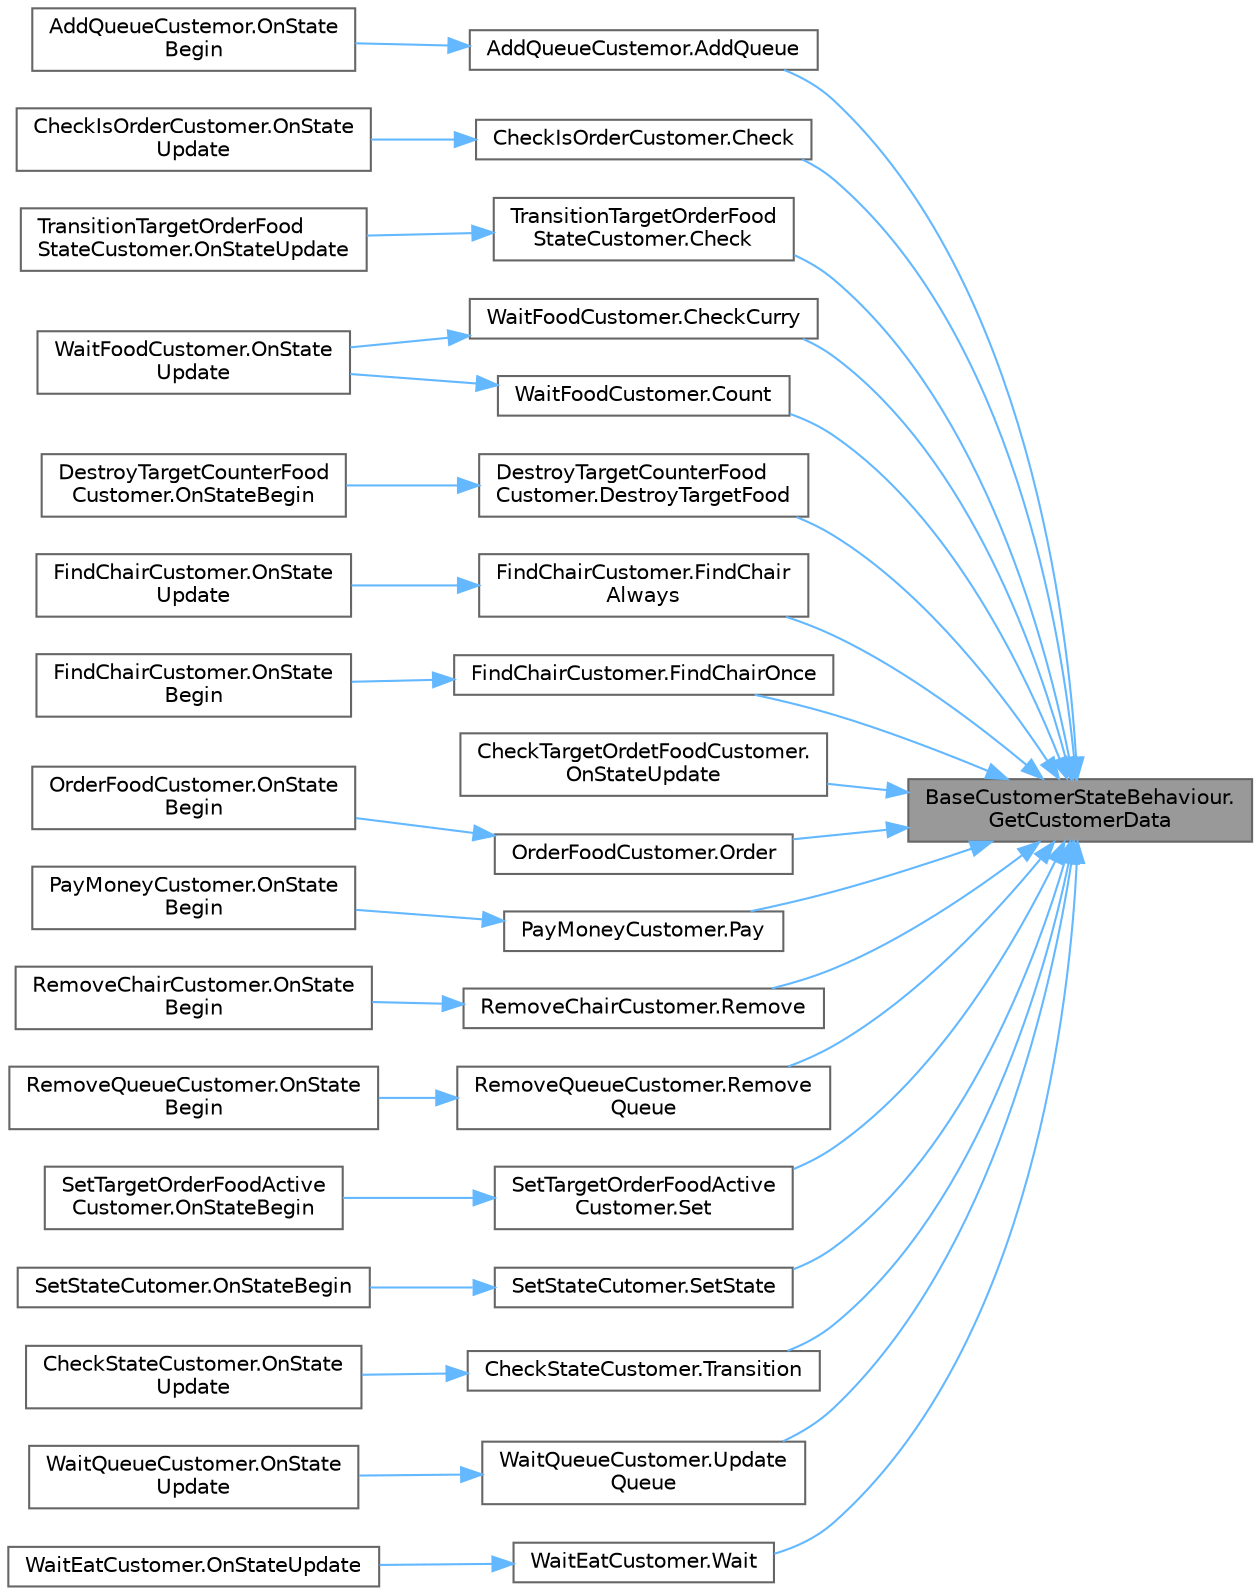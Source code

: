 digraph "BaseCustomerStateBehaviour.GetCustomerData"
{
 // LATEX_PDF_SIZE
  bgcolor="transparent";
  edge [fontname=Helvetica,fontsize=10,labelfontname=Helvetica,labelfontsize=10];
  node [fontname=Helvetica,fontsize=10,shape=box,height=0.2,width=0.4];
  rankdir="RL";
  Node1 [id="Node000001",label="BaseCustomerStateBehaviour.\lGetCustomerData",height=0.2,width=0.4,color="gray40", fillcolor="grey60", style="filled", fontcolor="black",tooltip="客情報が存在するかのチェック"];
  Node1 -> Node2 [id="edge36_Node000001_Node000002",dir="back",color="steelblue1",style="solid",tooltip=" "];
  Node2 [id="Node000002",label="AddQueueCustemor.AddQueue",height=0.2,width=0.4,color="grey40", fillcolor="white", style="filled",URL="$class_add_queue_custemor.html#a8f7237960ac40dc54b2e03586f097da9",tooltip=" "];
  Node2 -> Node3 [id="edge37_Node000002_Node000003",dir="back",color="steelblue1",style="solid",tooltip=" "];
  Node3 [id="Node000003",label="AddQueueCustemor.OnState\lBegin",height=0.2,width=0.4,color="grey40", fillcolor="white", style="filled",URL="$class_add_queue_custemor.html#abc2b71540162c03d198dbfa033aff40b",tooltip=" "];
  Node1 -> Node4 [id="edge38_Node000001_Node000004",dir="back",color="steelblue1",style="solid",tooltip=" "];
  Node4 [id="Node000004",label="CheckIsOrderCustomer.Check",height=0.2,width=0.4,color="grey40", fillcolor="white", style="filled",URL="$class_check_is_order_customer.html#a8826eaedc471b880789c0b9dc221c807",tooltip=" "];
  Node4 -> Node5 [id="edge39_Node000004_Node000005",dir="back",color="steelblue1",style="solid",tooltip=" "];
  Node5 [id="Node000005",label="CheckIsOrderCustomer.OnState\lUpdate",height=0.2,width=0.4,color="grey40", fillcolor="white", style="filled",URL="$class_check_is_order_customer.html#a0620fbf2e2738e7280608c2fd4cabc8a",tooltip=" "];
  Node1 -> Node6 [id="edge40_Node000001_Node000006",dir="back",color="steelblue1",style="solid",tooltip=" "];
  Node6 [id="Node000006",label="TransitionTargetOrderFood\lStateCustomer.Check",height=0.2,width=0.4,color="grey40", fillcolor="white", style="filled",URL="$class_transition_target_order_food_state_customer.html#a35dff4a819fe583afb4bec646216e312",tooltip=" "];
  Node6 -> Node7 [id="edge41_Node000006_Node000007",dir="back",color="steelblue1",style="solid",tooltip=" "];
  Node7 [id="Node000007",label="TransitionTargetOrderFood\lStateCustomer.OnStateUpdate",height=0.2,width=0.4,color="grey40", fillcolor="white", style="filled",URL="$class_transition_target_order_food_state_customer.html#a4fee4169f0434bd4b8490a697bb70b52",tooltip=" "];
  Node1 -> Node8 [id="edge42_Node000001_Node000008",dir="back",color="steelblue1",style="solid",tooltip=" "];
  Node8 [id="Node000008",label="WaitFoodCustomer.CheckCurry",height=0.2,width=0.4,color="grey40", fillcolor="white", style="filled",URL="$class_wait_food_customer.html#a33db824742d8f0b173c33b14d8f30c9b",tooltip=" "];
  Node8 -> Node9 [id="edge43_Node000008_Node000009",dir="back",color="steelblue1",style="solid",tooltip=" "];
  Node9 [id="Node000009",label="WaitFoodCustomer.OnState\lUpdate",height=0.2,width=0.4,color="grey40", fillcolor="white", style="filled",URL="$class_wait_food_customer.html#a51110806acb351737f2edce9736a328f",tooltip=" "];
  Node1 -> Node10 [id="edge44_Node000001_Node000010",dir="back",color="steelblue1",style="solid",tooltip=" "];
  Node10 [id="Node000010",label="WaitFoodCustomer.Count",height=0.2,width=0.4,color="grey40", fillcolor="white", style="filled",URL="$class_wait_food_customer.html#a68ea906586a17778a798b56ca46797b2",tooltip=" "];
  Node10 -> Node9 [id="edge45_Node000010_Node000009",dir="back",color="steelblue1",style="solid",tooltip=" "];
  Node1 -> Node11 [id="edge46_Node000001_Node000011",dir="back",color="steelblue1",style="solid",tooltip=" "];
  Node11 [id="Node000011",label="DestroyTargetCounterFood\lCustomer.DestroyTargetFood",height=0.2,width=0.4,color="grey40", fillcolor="white", style="filled",URL="$class_destroy_target_counter_food_customer.html#a28530401d0d11e110b6a230cddd40d9c",tooltip=" "];
  Node11 -> Node12 [id="edge47_Node000011_Node000012",dir="back",color="steelblue1",style="solid",tooltip=" "];
  Node12 [id="Node000012",label="DestroyTargetCounterFood\lCustomer.OnStateBegin",height=0.2,width=0.4,color="grey40", fillcolor="white", style="filled",URL="$class_destroy_target_counter_food_customer.html#a774b317a0bf5afe10035966f76bad5ee",tooltip=" "];
  Node1 -> Node13 [id="edge48_Node000001_Node000013",dir="back",color="steelblue1",style="solid",tooltip=" "];
  Node13 [id="Node000013",label="FindChairCustomer.FindChair\lAlways",height=0.2,width=0.4,color="grey40", fillcolor="white", style="filled",URL="$class_find_chair_customer.html#a5fa50661266c3a5195cb0060492a5e47",tooltip=" "];
  Node13 -> Node14 [id="edge49_Node000013_Node000014",dir="back",color="steelblue1",style="solid",tooltip=" "];
  Node14 [id="Node000014",label="FindChairCustomer.OnState\lUpdate",height=0.2,width=0.4,color="grey40", fillcolor="white", style="filled",URL="$class_find_chair_customer.html#aed2ea0a45eebb921c74bd5a9dfce275a",tooltip=" "];
  Node1 -> Node15 [id="edge50_Node000001_Node000015",dir="back",color="steelblue1",style="solid",tooltip=" "];
  Node15 [id="Node000015",label="FindChairCustomer.FindChairOnce",height=0.2,width=0.4,color="grey40", fillcolor="white", style="filled",URL="$class_find_chair_customer.html#a40e29afd5c7ead769019fbd96a36bfce",tooltip=" "];
  Node15 -> Node16 [id="edge51_Node000015_Node000016",dir="back",color="steelblue1",style="solid",tooltip=" "];
  Node16 [id="Node000016",label="FindChairCustomer.OnState\lBegin",height=0.2,width=0.4,color="grey40", fillcolor="white", style="filled",URL="$class_find_chair_customer.html#a686334208b01e07bc9997c6692ca2b8a",tooltip=" "];
  Node1 -> Node17 [id="edge52_Node000001_Node000017",dir="back",color="steelblue1",style="solid",tooltip=" "];
  Node17 [id="Node000017",label="CheckTargetOrdetFoodCustomer.\lOnStateUpdate",height=0.2,width=0.4,color="grey40", fillcolor="white", style="filled",URL="$class_check_target_ordet_food_customer.html#aee57e52f300a93bc1fdec1f3aada4d72",tooltip=" "];
  Node1 -> Node18 [id="edge53_Node000001_Node000018",dir="back",color="steelblue1",style="solid",tooltip=" "];
  Node18 [id="Node000018",label="OrderFoodCustomer.Order",height=0.2,width=0.4,color="grey40", fillcolor="white", style="filled",URL="$class_order_food_customer.html#a5d12a9502ee6c14a5dfb958e0ea5fa60",tooltip=" "];
  Node18 -> Node19 [id="edge54_Node000018_Node000019",dir="back",color="steelblue1",style="solid",tooltip=" "];
  Node19 [id="Node000019",label="OrderFoodCustomer.OnState\lBegin",height=0.2,width=0.4,color="grey40", fillcolor="white", style="filled",URL="$class_order_food_customer.html#ad5dec3e7a897caa2b7b175df657e9df0",tooltip=" "];
  Node1 -> Node20 [id="edge55_Node000001_Node000020",dir="back",color="steelblue1",style="solid",tooltip=" "];
  Node20 [id="Node000020",label="PayMoneyCustomer.Pay",height=0.2,width=0.4,color="grey40", fillcolor="white", style="filled",URL="$class_pay_money_customer.html#a7edf6a18544def5f13fa92cda85519d6",tooltip=" "];
  Node20 -> Node21 [id="edge56_Node000020_Node000021",dir="back",color="steelblue1",style="solid",tooltip=" "];
  Node21 [id="Node000021",label="PayMoneyCustomer.OnState\lBegin",height=0.2,width=0.4,color="grey40", fillcolor="white", style="filled",URL="$class_pay_money_customer.html#ab7d2e89ce8dfb5bc891a9ee63ee467e0",tooltip=" "];
  Node1 -> Node22 [id="edge57_Node000001_Node000022",dir="back",color="steelblue1",style="solid",tooltip=" "];
  Node22 [id="Node000022",label="RemoveChairCustomer.Remove",height=0.2,width=0.4,color="grey40", fillcolor="white", style="filled",URL="$class_remove_chair_customer.html#ae4e87005d014a056e461fd7ae1e4a501",tooltip=" "];
  Node22 -> Node23 [id="edge58_Node000022_Node000023",dir="back",color="steelblue1",style="solid",tooltip=" "];
  Node23 [id="Node000023",label="RemoveChairCustomer.OnState\lBegin",height=0.2,width=0.4,color="grey40", fillcolor="white", style="filled",URL="$class_remove_chair_customer.html#a2bb42c90aa0344f7ea7d3621ca5f7327",tooltip=" "];
  Node1 -> Node24 [id="edge59_Node000001_Node000024",dir="back",color="steelblue1",style="solid",tooltip=" "];
  Node24 [id="Node000024",label="RemoveQueueCustomer.Remove\lQueue",height=0.2,width=0.4,color="grey40", fillcolor="white", style="filled",URL="$class_remove_queue_customer.html#a60d11a4851cfe4ff13372324e9155c2c",tooltip=" "];
  Node24 -> Node25 [id="edge60_Node000024_Node000025",dir="back",color="steelblue1",style="solid",tooltip=" "];
  Node25 [id="Node000025",label="RemoveQueueCustomer.OnState\lBegin",height=0.2,width=0.4,color="grey40", fillcolor="white", style="filled",URL="$class_remove_queue_customer.html#a53ee0befc52dd933c946a9a48b300564",tooltip=" "];
  Node1 -> Node26 [id="edge61_Node000001_Node000026",dir="back",color="steelblue1",style="solid",tooltip=" "];
  Node26 [id="Node000026",label="SetTargetOrderFoodActive\lCustomer.Set",height=0.2,width=0.4,color="grey40", fillcolor="white", style="filled",URL="$class_set_target_order_food_active_customer.html#ac2330a1b973730561e7bcf6791035bc9",tooltip=" "];
  Node26 -> Node27 [id="edge62_Node000026_Node000027",dir="back",color="steelblue1",style="solid",tooltip=" "];
  Node27 [id="Node000027",label="SetTargetOrderFoodActive\lCustomer.OnStateBegin",height=0.2,width=0.4,color="grey40", fillcolor="white", style="filled",URL="$class_set_target_order_food_active_customer.html#ac188960958073d5d01cb14dda737308f",tooltip=" "];
  Node1 -> Node28 [id="edge63_Node000001_Node000028",dir="back",color="steelblue1",style="solid",tooltip=" "];
  Node28 [id="Node000028",label="SetStateCutomer.SetState",height=0.2,width=0.4,color="grey40", fillcolor="white", style="filled",URL="$class_set_state_cutomer.html#ae84b67aa0a605fceb11b7464eab7d398",tooltip=" "];
  Node28 -> Node29 [id="edge64_Node000028_Node000029",dir="back",color="steelblue1",style="solid",tooltip=" "];
  Node29 [id="Node000029",label="SetStateCutomer.OnStateBegin",height=0.2,width=0.4,color="grey40", fillcolor="white", style="filled",URL="$class_set_state_cutomer.html#a7feaa7ab77076e8e7635a93fd21d3838",tooltip=" "];
  Node1 -> Node30 [id="edge65_Node000001_Node000030",dir="back",color="steelblue1",style="solid",tooltip=" "];
  Node30 [id="Node000030",label="CheckStateCustomer.Transition",height=0.2,width=0.4,color="grey40", fillcolor="white", style="filled",URL="$class_check_state_customer.html#aed56eaae07add91346f2408bc72e73c0",tooltip=" "];
  Node30 -> Node31 [id="edge66_Node000030_Node000031",dir="back",color="steelblue1",style="solid",tooltip=" "];
  Node31 [id="Node000031",label="CheckStateCustomer.OnState\lUpdate",height=0.2,width=0.4,color="grey40", fillcolor="white", style="filled",URL="$class_check_state_customer.html#ae781af07344825ca3cfc89ca58dd63e5",tooltip=" "];
  Node1 -> Node32 [id="edge67_Node000001_Node000032",dir="back",color="steelblue1",style="solid",tooltip=" "];
  Node32 [id="Node000032",label="WaitQueueCustomer.Update\lQueue",height=0.2,width=0.4,color="grey40", fillcolor="white", style="filled",URL="$class_wait_queue_customer.html#a981240f04ab16568335414530bfc6b3b",tooltip=" "];
  Node32 -> Node33 [id="edge68_Node000032_Node000033",dir="back",color="steelblue1",style="solid",tooltip=" "];
  Node33 [id="Node000033",label="WaitQueueCustomer.OnState\lUpdate",height=0.2,width=0.4,color="grey40", fillcolor="white", style="filled",URL="$class_wait_queue_customer.html#a7ae1072fd17a29c322ec272983a23306",tooltip=" "];
  Node1 -> Node34 [id="edge69_Node000001_Node000034",dir="back",color="steelblue1",style="solid",tooltip=" "];
  Node34 [id="Node000034",label="WaitEatCustomer.Wait",height=0.2,width=0.4,color="grey40", fillcolor="white", style="filled",URL="$class_wait_eat_customer.html#a3876e18e1f7ccdb5af8b62b64018ca71",tooltip=" "];
  Node34 -> Node35 [id="edge70_Node000034_Node000035",dir="back",color="steelblue1",style="solid",tooltip=" "];
  Node35 [id="Node000035",label="WaitEatCustomer.OnStateUpdate",height=0.2,width=0.4,color="grey40", fillcolor="white", style="filled",URL="$class_wait_eat_customer.html#a061c67cf0ef8cbd944b59ea47256b3ad",tooltip=" "];
}
